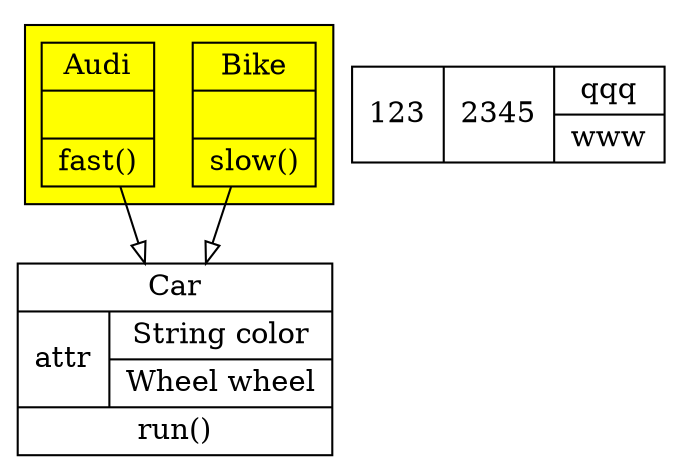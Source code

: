 
digraph image{

node[shape=record]
edge[arrowhead = "empty"]

Car[label="{Car| {attr|{String color | Wheel wheel} }| run()}"]

  subgraph clusterSub{
    bgcolor=yellow
    Bike[label="{Bike| |slow() }"]
    Audi[label="{Audi| |fast() }"]
  }

A[label="123|2345|{qqq|www}"]
  Bike -> Car
  Audi ->Car
}